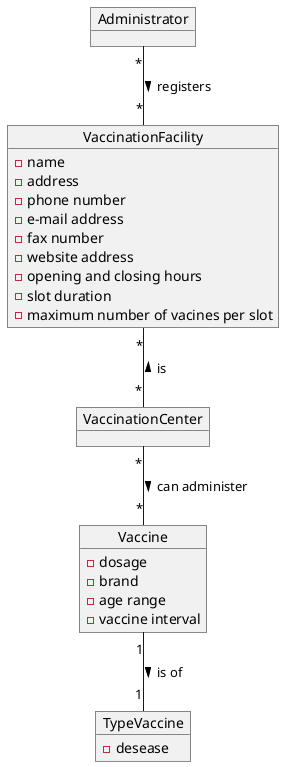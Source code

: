 @startuml
object VaccinationCenter
object Administrator
object VaccinationFacility{
-name
-address
-phone number
-e-mail address
-fax number
-website address
-opening and closing hours
-slot duration
-maximum number of vacines per slot
}
object Vaccine{
              -dosage
              -brand
              -age range
              -vaccine interval
              }
object TypeVaccine{
-desease
}

Administrator"*" -- "*" VaccinationFacility: > registers
VaccinationFacility"*" -- "*" VaccinationCenter: < is
VaccinationCenter "*"--"*" Vaccine: > can administer
Vaccine"1" --"1" TypeVaccine:> is of
@enduml